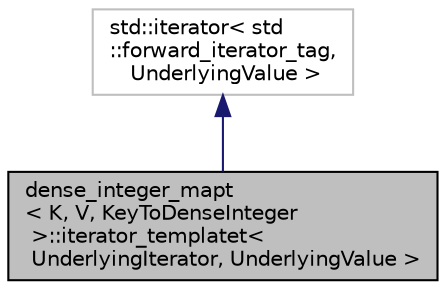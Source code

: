 digraph "dense_integer_mapt&lt; K, V, KeyToDenseInteger &gt;::iterator_templatet&lt; UnderlyingIterator, UnderlyingValue &gt;"
{
 // LATEX_PDF_SIZE
  bgcolor="transparent";
  edge [fontname="Helvetica",fontsize="10",labelfontname="Helvetica",labelfontsize="10"];
  node [fontname="Helvetica",fontsize="10",shape=record];
  Node1 [label="dense_integer_mapt\l\< K, V, KeyToDenseInteger\l \>::iterator_templatet\<\l UnderlyingIterator, UnderlyingValue \>",height=0.2,width=0.4,color="black", fillcolor="grey75", style="filled", fontcolor="black",tooltip=" "];
  Node2 -> Node1 [dir="back",color="midnightblue",fontsize="10",style="solid",fontname="Helvetica"];
  Node2 [label="std::iterator\< std\l::forward_iterator_tag,\l UnderlyingValue \>",height=0.2,width=0.4,color="grey75",tooltip=" "];
}
